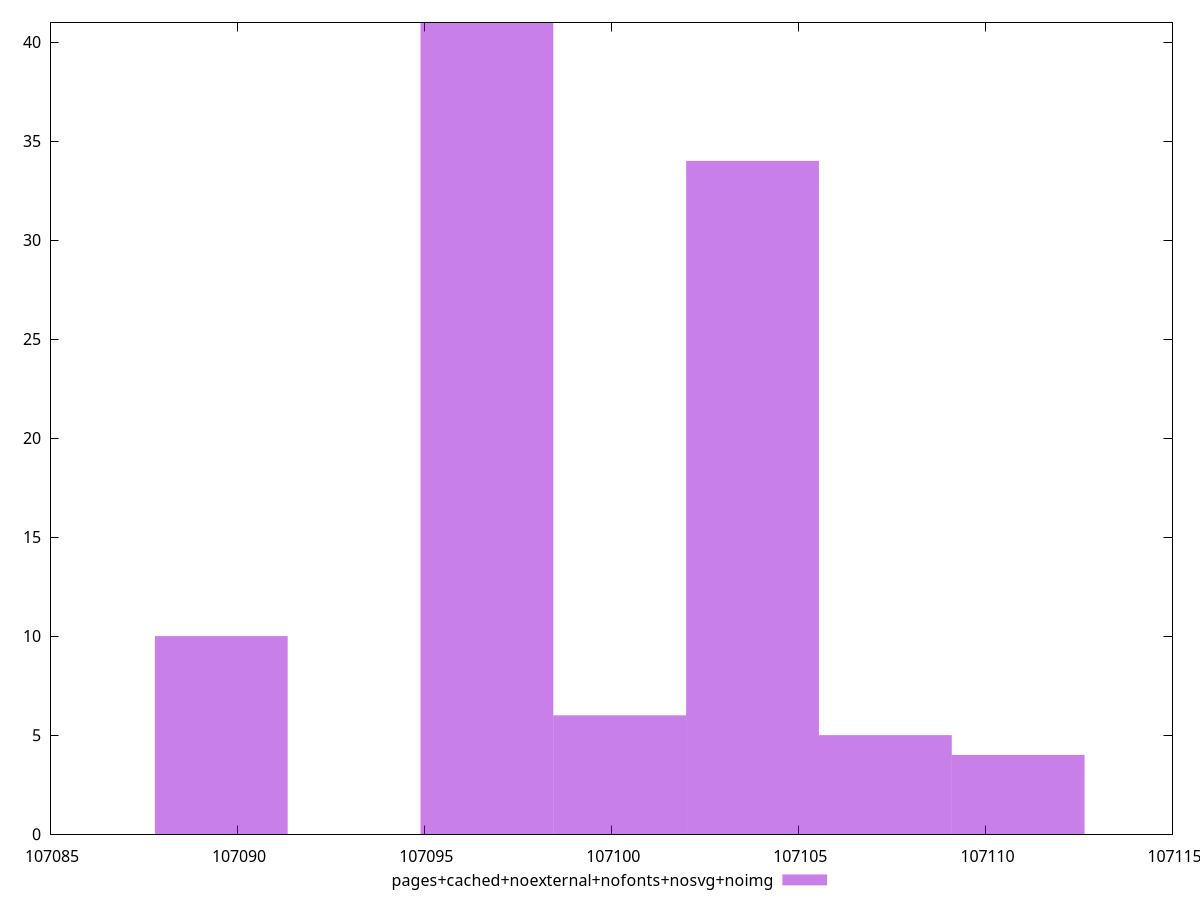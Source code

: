 $_pagesCachedNoexternalNofontsNosvgNoimg <<EOF
107103.77603656454 34
107096.67672419676 41
107100.22638038064 6
107089.57741182897 10
107107.32569274843 5
107110.87534893233 4
EOF
set key outside below
set terminal pngcairo
set output "report_00006_2020-11-02T20-21-41.718Z/total-byte-weight/pages+cached+noexternal+nofonts+nosvg+noimg//raw_hist.png"
set yrange [0:41]
set boxwidth 3.549656183891709
set style fill transparent solid 0.5 noborder
plot $_pagesCachedNoexternalNofontsNosvgNoimg title "pages+cached+noexternal+nofonts+nosvg+noimg" with boxes ,